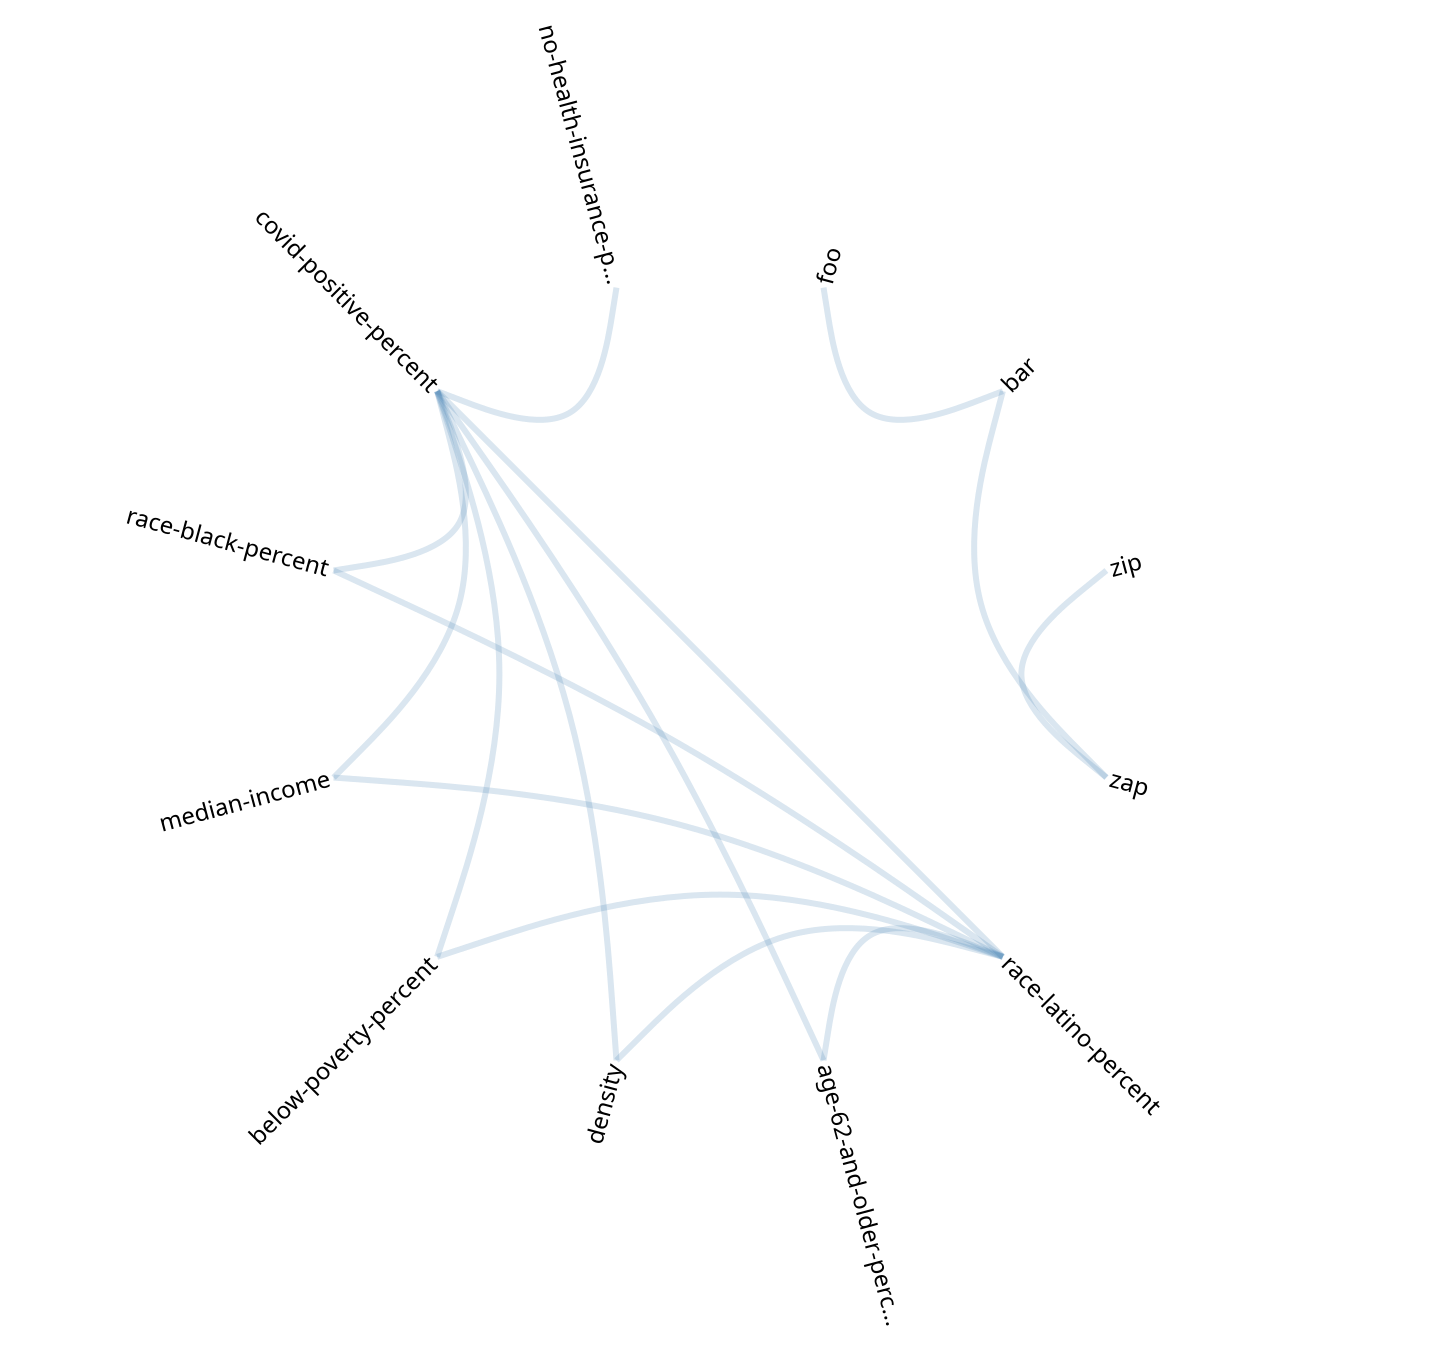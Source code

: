 {"legends":[],"width":700,"scales":[{"name":"color","type":"ordinal","domain":["depends on","imported by"],"range":[{"signal":"colorIn"},{"signal":"colorOut"}]}],"padding":10,"marks":[{"type":"text","interactive":true,"from":{"data":"leaves"},"encode":{"enter":{"text":{"field":"name"},"baseline":{"value":"middle"}},"update":{"y":{"field":"y"},"align":{"signal":"datum.leftside ? 'right' : 'left'"},"dx":{"signal":"textOffset * (datum.leftside ? -1 : 1)"},"limit":{"value":140},"fill":[{"test":"datum.id === active","value":"black"},{"test":"indata('selected', 'source-id', datum.id)","signal":"colorIn"},{"test":"indata('selected', 'target-id', datum.id)","signal":"colorOut"},{"test":"datum.status == 'infected'","value":"orange"},{"test":"datum.status == 'source'","value":"red"},{"value":"black"}],"angle":{"signal":"datum.leftside ? datum.angle - 180 : datum.angle"},"fontWeight":[{"test":"indata('selected', 'source-id', datum.id)","value":"bold"},{"test":"indata('selected', 'target-id', datum.id)","value":"bold"},{"value":null}],"x":{"field":"x"},"fontSize":{"signal":"textSize"}}}},{"type":"group","from":{"facet":{"name":"path","data":"dependencies","field":"treepath"}},"signals":[{"name":"edgeClicked","push":"outer","on":[{"events":"line:click","update":"parent"}]}],"marks":[{"type":"line","interactive":true,"from":{"data":"path"},"encode":{"enter":{"interpolate":{"value":"bundle"},"strokeWidth":{"value":3}},"update":{"stroke":[{"test":"parent['source-id'] === activeSource || parent['target-id'] === activeTarget","signal":"colorOut"},{"test":"parent['infected']","value":"red"},{"value":"steelblue"}],"strokeOpacity":[{"test":"parent['source-id'] === activeSource || parent['target-id'] === activeTarget","value":0.5},{"value":0.2}],"tension":{"signal":"tension"},"x":{"field":"x"},"y":{"field":"y"}}}}]}],"$schema":"https:\/\/vega.github.io\/schema\/vega\/v5.json","signals":[{"name":"tension","value":0.33},{"name":"radius","value":200},{"name":"extent","value":360},{"name":"rotate","value":0},{"name":"textSize","value":12},{"name":"textOffset","value":2},{"name":"layout","value":"cluster"},{"name":"colorIn","value":"firebrick"},{"name":"colorOut","value":"firebrick"},{"name":"originX","update":"width \/ 2"},{"name":"originY","update":"height \/ 2"},{"name":"active","value":null,"on":[{"events":"text:mouseover","update":"datum.id"},{"events":"mouseover[!event.item]","update":"null"}]},{"name":"activeSource","value":null,"update":"active"},{"name":"activeTarget","value":null,"update":"active"},{"name":"edgeClicked"},{"name":"edgeThreshold"},{"name":"confidenceThreshold"}],"height":500,"data":[{"name":"tree","values":[{"name":"root","id":-1,"alpha":0.5,"beta":0},{"name":"foo","id":1,"parent":-1,"alpha":0.041666666666666664,"beta":1,"status":null},{"name":"bar","id":2,"parent":-1,"alpha":0.125,"beta":1,"status":null},{"name":"zip","id":3,"parent":-1,"alpha":0.20833333333333331,"beta":1,"status":null},{"name":"zap","id":4,"parent":-1,"alpha":0.29166666666666663,"beta":1,"status":null},{"name":"race-latino-percent","id":5,"parent":-1,"alpha":0.375,"beta":1,"status":null},{"name":"age-62-and-older-percent","id":6,"parent":-1,"alpha":0.4583333333333333,"beta":1,"status":null},{"name":"density","id":7,"parent":-1,"alpha":0.5416666666666666,"beta":1,"status":null},{"name":"below-poverty-percent","id":8,"parent":-1,"alpha":0.625,"beta":1,"status":null},{"name":"median-income","id":9,"parent":-1,"alpha":0.7083333333333333,"beta":1,"status":null},{"name":"race-black-percent","id":10,"parent":-1,"alpha":0.7916666666666666,"beta":1,"status":null},{"name":"covid-positive-percent","id":11,"parent":-1,"alpha":0.875,"beta":1,"status":null},{"name":"no-health-insurance-percent","id":12,"parent":-1,"alpha":0.9583333333333333,"beta":1,"status":null}],"transform":[{"type":"stratify","key":"id","parentKey":"parent"},{"type":"tree","method":{"signal":"layout"},"size":[1,1],"as":["alpha-ignore","beta-ignore","depth","children"]},{"type":"formula","expr":"(rotate + extent * datum.alpha + 270) % 360","as":"angle"},{"type":"formula","expr":"inrange(datum.angle, [90, 270])","as":"leftside"},{"type":"formula","expr":"originX + radius * datum.beta * cos(PI * datum.angle \/ 180)","as":"x"},{"type":"formula","expr":"originY + radius * datum.beta * sin(PI * datum.angle \/ 180)","as":"y"}]},{"name":"leaves","source":"tree","transform":[{"type":"filter","expr":"!datum.children"}]},{"name":"dependencies","values":[{"source-id":2,"target-id":1,"source-name":"bar","target-name":"foo","edge-val":null,"edge-present":true,"infected":null},{"source-id":4,"target-id":3,"source-name":"zap","target-name":"zip","edge-val":null,"edge-present":true,"infected":null},{"source-id":4,"target-id":2,"source-name":"zap","target-name":"bar","edge-val":null,"edge-present":true,"infected":null},{"source-id":6,"target-id":5,"source-name":"age-62-and-older-percent","target-name":"race-latino-percent","edge-val":null,"edge-present":true,"infected":null},{"source-id":7,"target-id":5,"source-name":"density","target-name":"race-latino-percent","edge-val":null,"edge-present":true,"infected":null},{"source-id":8,"target-id":5,"source-name":"below-poverty-percent","target-name":"race-latino-percent","edge-val":null,"edge-present":true,"infected":null},{"source-id":9,"target-id":5,"source-name":"median-income","target-name":"race-latino-percent","edge-val":null,"edge-present":true,"infected":null},{"source-id":10,"target-id":5,"source-name":"race-black-percent","target-name":"race-latino-percent","edge-val":null,"edge-present":true,"infected":null},{"source-id":11,"target-id":5,"source-name":"covid-positive-percent","target-name":"race-latino-percent","edge-val":null,"edge-present":true,"infected":null},{"source-id":12,"target-id":11,"source-name":"no-health-insurance-percent","target-name":"covid-positive-percent","edge-val":null,"edge-present":true,"infected":null},{"source-id":11,"target-id":6,"source-name":"covid-positive-percent","target-name":"age-62-and-older-percent","edge-val":null,"edge-present":true,"infected":null},{"source-id":11,"target-id":7,"source-name":"covid-positive-percent","target-name":"density","edge-val":null,"edge-present":true,"infected":null},{"source-id":8,"target-id":11,"source-name":"below-poverty-percent","target-name":"covid-positive-percent","edge-val":null,"edge-present":true,"infected":null},{"source-id":11,"target-id":9,"source-name":"covid-positive-percent","target-name":"median-income","edge-val":null,"edge-present":true,"infected":null},{"source-id":11,"target-id":10,"source-name":"covid-positive-percent","target-name":"race-black-percent","edge-val":null,"edge-present":true,"infected":null}],"transform":[{"type":"formula","expr":"treePath('tree', datum['source-id'], datum['target-id'])","as":"treepath","initonly":true}]},{"name":"selected","source":"dependencies","transform":[{"type":"filter","expr":"datum['source-id'] === activeSource || datum['target-id'] === activeTarget"}]}]}